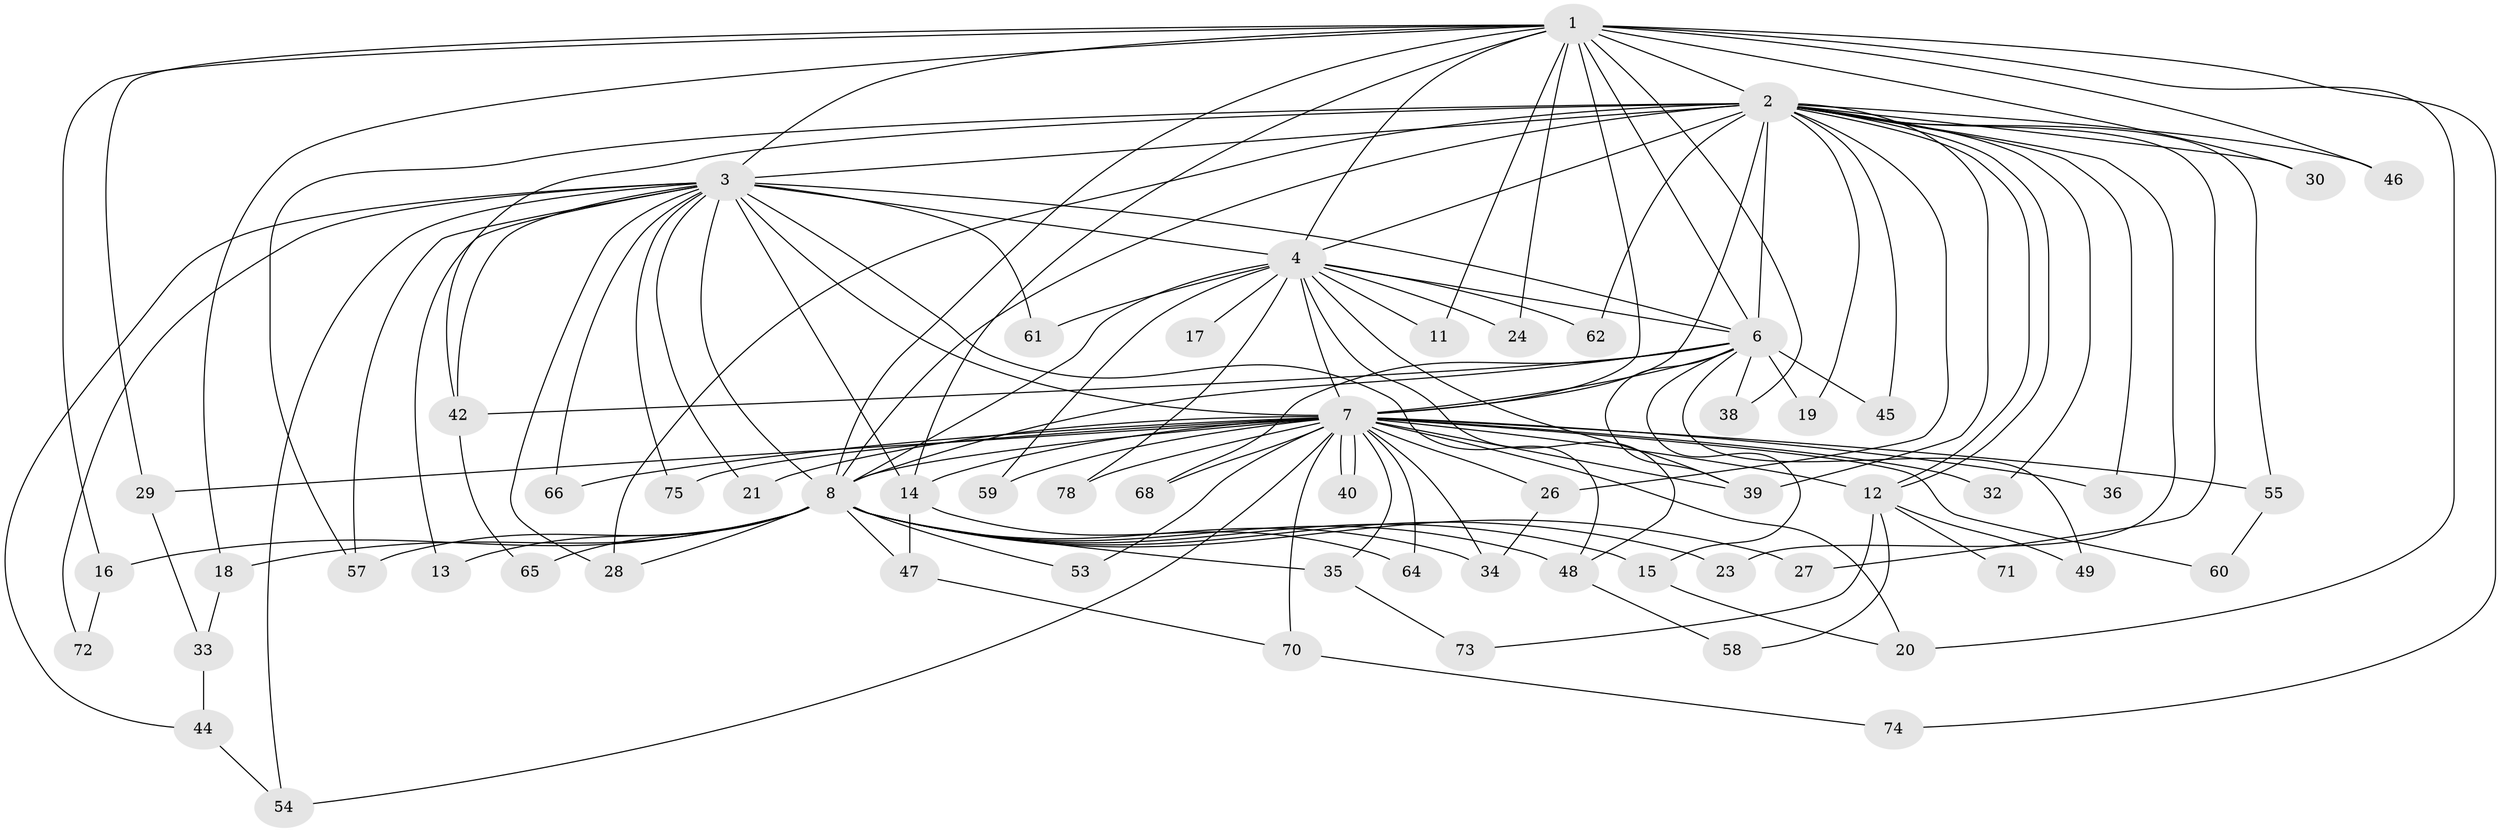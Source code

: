 // Generated by graph-tools (version 1.1) at 2025/23/03/03/25 07:23:39]
// undirected, 60 vertices, 136 edges
graph export_dot {
graph [start="1"]
  node [color=gray90,style=filled];
  1 [super="+76"];
  2 [super="+5"];
  3 [super="+37"];
  4 [super="+10"];
  6 [super="+56"];
  7 [super="+9"];
  8 [super="+51"];
  11;
  12 [super="+22"];
  13;
  14 [super="+41"];
  15;
  16;
  17;
  18;
  19;
  20 [super="+25"];
  21;
  23;
  24;
  26 [super="+43"];
  27;
  28 [super="+31"];
  29;
  30;
  32;
  33;
  34;
  35;
  36;
  38;
  39 [super="+52"];
  40;
  42 [super="+50"];
  44 [super="+67"];
  45;
  46;
  47;
  48 [super="+63"];
  49 [super="+69"];
  53;
  54;
  55;
  57 [super="+77"];
  58;
  59;
  60;
  61;
  62;
  64;
  65;
  66;
  68;
  70;
  71;
  72;
  73;
  74;
  75;
  78;
  1 -- 2 [weight=2];
  1 -- 3;
  1 -- 4 [weight=2];
  1 -- 6;
  1 -- 7 [weight=3];
  1 -- 8;
  1 -- 11;
  1 -- 14;
  1 -- 16;
  1 -- 18;
  1 -- 24;
  1 -- 29;
  1 -- 30;
  1 -- 38;
  1 -- 46;
  1 -- 74;
  1 -- 20;
  2 -- 3 [weight=2];
  2 -- 4 [weight=4];
  2 -- 6 [weight=2];
  2 -- 7 [weight=4];
  2 -- 8 [weight=2];
  2 -- 12;
  2 -- 12;
  2 -- 23;
  2 -- 32;
  2 -- 39;
  2 -- 45;
  2 -- 46;
  2 -- 19;
  2 -- 26;
  2 -- 27;
  2 -- 30;
  2 -- 36;
  2 -- 42;
  2 -- 55;
  2 -- 62;
  2 -- 57;
  2 -- 28;
  3 -- 4 [weight=2];
  3 -- 6;
  3 -- 7 [weight=3];
  3 -- 8;
  3 -- 13;
  3 -- 14;
  3 -- 21;
  3 -- 28;
  3 -- 44;
  3 -- 48;
  3 -- 54;
  3 -- 57;
  3 -- 61;
  3 -- 75;
  3 -- 72;
  3 -- 66;
  3 -- 42;
  4 -- 6 [weight=2];
  4 -- 7 [weight=4];
  4 -- 8 [weight=3];
  4 -- 11;
  4 -- 17 [weight=2];
  4 -- 39;
  4 -- 48;
  4 -- 59;
  4 -- 61;
  4 -- 78;
  4 -- 24;
  4 -- 62;
  6 -- 7 [weight=2];
  6 -- 8;
  6 -- 15;
  6 -- 19;
  6 -- 38;
  6 -- 42;
  6 -- 45;
  6 -- 49 [weight=2];
  6 -- 68;
  6 -- 39;
  7 -- 8 [weight=2];
  7 -- 20;
  7 -- 21;
  7 -- 29;
  7 -- 34;
  7 -- 36;
  7 -- 40;
  7 -- 40;
  7 -- 53;
  7 -- 55;
  7 -- 59;
  7 -- 60;
  7 -- 64;
  7 -- 66;
  7 -- 68;
  7 -- 70;
  7 -- 75;
  7 -- 78;
  7 -- 26;
  7 -- 32;
  7 -- 35;
  7 -- 54;
  7 -- 12;
  7 -- 14;
  7 -- 39;
  8 -- 13;
  8 -- 15;
  8 -- 16;
  8 -- 18;
  8 -- 23;
  8 -- 27;
  8 -- 28;
  8 -- 34;
  8 -- 35;
  8 -- 47;
  8 -- 53;
  8 -- 57;
  8 -- 65;
  8 -- 48;
  12 -- 71 [weight=2];
  12 -- 49;
  12 -- 73;
  12 -- 58;
  14 -- 64;
  14 -- 47;
  15 -- 20;
  16 -- 72;
  18 -- 33;
  26 -- 34;
  29 -- 33;
  33 -- 44;
  35 -- 73;
  42 -- 65;
  44 -- 54;
  47 -- 70;
  48 -- 58;
  55 -- 60;
  70 -- 74;
}
